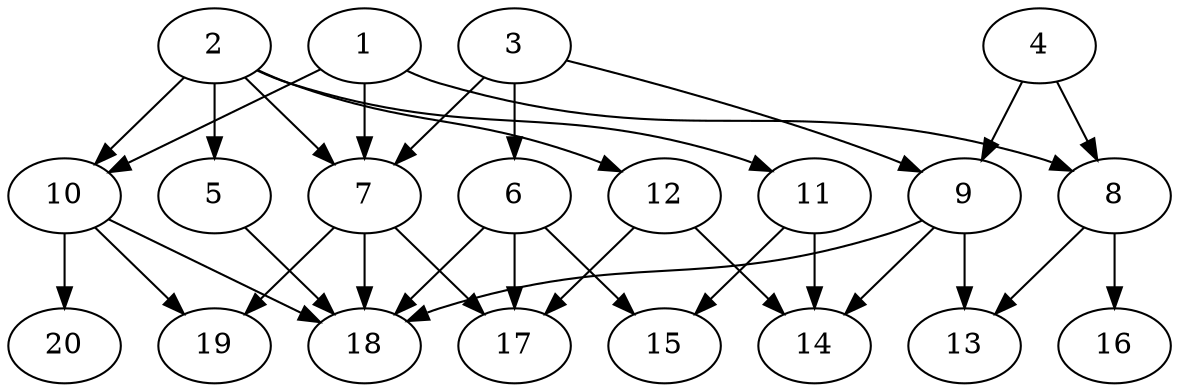 // DAG automatically generated by daggen at Tue Jul 23 14:23:30 2019
// ./daggen --dot -n 20 --ccr 0.5 --fat 0.6 --regular 0.5 --density 0.6 --mindata 5242880 --maxdata 52428800 
digraph G {
  1 [size="29114368", alpha="0.10", expect_size="14557184"] 
  1 -> 7 [size ="14557184"]
  1 -> 8 [size ="14557184"]
  1 -> 10 [size ="14557184"]
  2 [size="99661824", alpha="0.14", expect_size="49830912"] 
  2 -> 5 [size ="49830912"]
  2 -> 7 [size ="49830912"]
  2 -> 10 [size ="49830912"]
  2 -> 11 [size ="49830912"]
  2 -> 12 [size ="49830912"]
  3 [size="42461184", alpha="0.10", expect_size="21230592"] 
  3 -> 6 [size ="21230592"]
  3 -> 7 [size ="21230592"]
  3 -> 9 [size ="21230592"]
  4 [size="69036032", alpha="0.15", expect_size="34518016"] 
  4 -> 8 [size ="34518016"]
  4 -> 9 [size ="34518016"]
  5 [size="100149248", alpha="0.14", expect_size="50074624"] 
  5 -> 18 [size ="50074624"]
  6 [size="91547648", alpha="0.12", expect_size="45773824"] 
  6 -> 15 [size ="45773824"]
  6 -> 17 [size ="45773824"]
  6 -> 18 [size ="45773824"]
  7 [size="71014400", alpha="0.12", expect_size="35507200"] 
  7 -> 17 [size ="35507200"]
  7 -> 18 [size ="35507200"]
  7 -> 19 [size ="35507200"]
  8 [size="44142592", alpha="0.16", expect_size="22071296"] 
  8 -> 13 [size ="22071296"]
  8 -> 16 [size ="22071296"]
  9 [size="100958208", alpha="0.04", expect_size="50479104"] 
  9 -> 13 [size ="50479104"]
  9 -> 14 [size ="50479104"]
  9 -> 18 [size ="50479104"]
  10 [size="38850560", alpha="0.01", expect_size="19425280"] 
  10 -> 18 [size ="19425280"]
  10 -> 19 [size ="19425280"]
  10 -> 20 [size ="19425280"]
  11 [size="35796992", alpha="0.15", expect_size="17898496"] 
  11 -> 14 [size ="17898496"]
  11 -> 15 [size ="17898496"]
  12 [size="82253824", alpha="0.09", expect_size="41126912"] 
  12 -> 14 [size ="41126912"]
  12 -> 17 [size ="41126912"]
  13 [size="56014848", alpha="0.02", expect_size="28007424"] 
  14 [size="104796160", alpha="0.01", expect_size="52398080"] 
  15 [size="78897152", alpha="0.01", expect_size="39448576"] 
  16 [size="48912384", alpha="0.01", expect_size="24456192"] 
  17 [size="12849152", alpha="0.15", expect_size="6424576"] 
  18 [size="69783552", alpha="0.12", expect_size="34891776"] 
  19 [size="50421760", alpha="0.04", expect_size="25210880"] 
  20 [size="69099520", alpha="0.03", expect_size="34549760"] 
}
